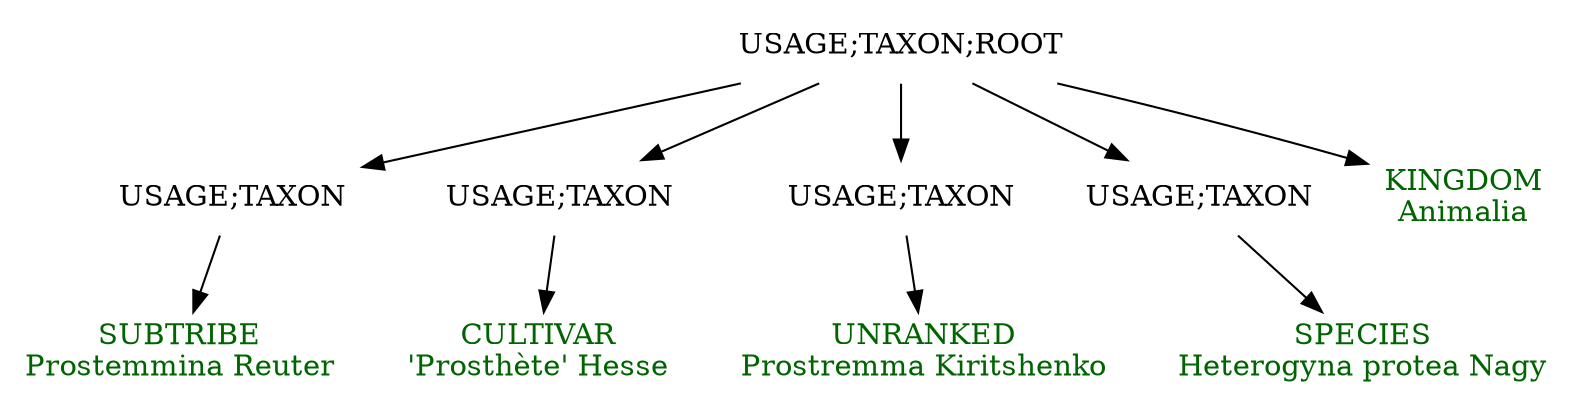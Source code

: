 digraph G {
  node [shape=plaintext]

  n0  [label="SUBTRIBE\nProstemmina Reuter", fontcolor=darkgreen]
  n1  [label="USAGE;TAXON"]
  n1 -> n0
  n2  [label="CULTIVAR\n'Prosthète' Hesse", fontcolor=darkgreen]
  n3  [label="USAGE;TAXON"]
  n3 -> n2
  n4  [label="UNRANKED\nProstremma Kiritshenko", fontcolor=darkgreen]
  n5  [label="USAGE;TAXON"]
  n5 -> n4
  n6  [label="SPECIES\nHeterogyna protea Nagy", fontcolor=darkgreen]
  n7  [label="USAGE;TAXON"]
  n7 -> n6
  n8  [label="KINGDOM\nAnimalia", fontcolor=darkgreen]
  n9  [label="USAGE;TAXON;ROOT"]
  n9 -> n7
  n9 -> n5
  n9 -> n3
  n9 -> n1
  n9 -> n8
}
